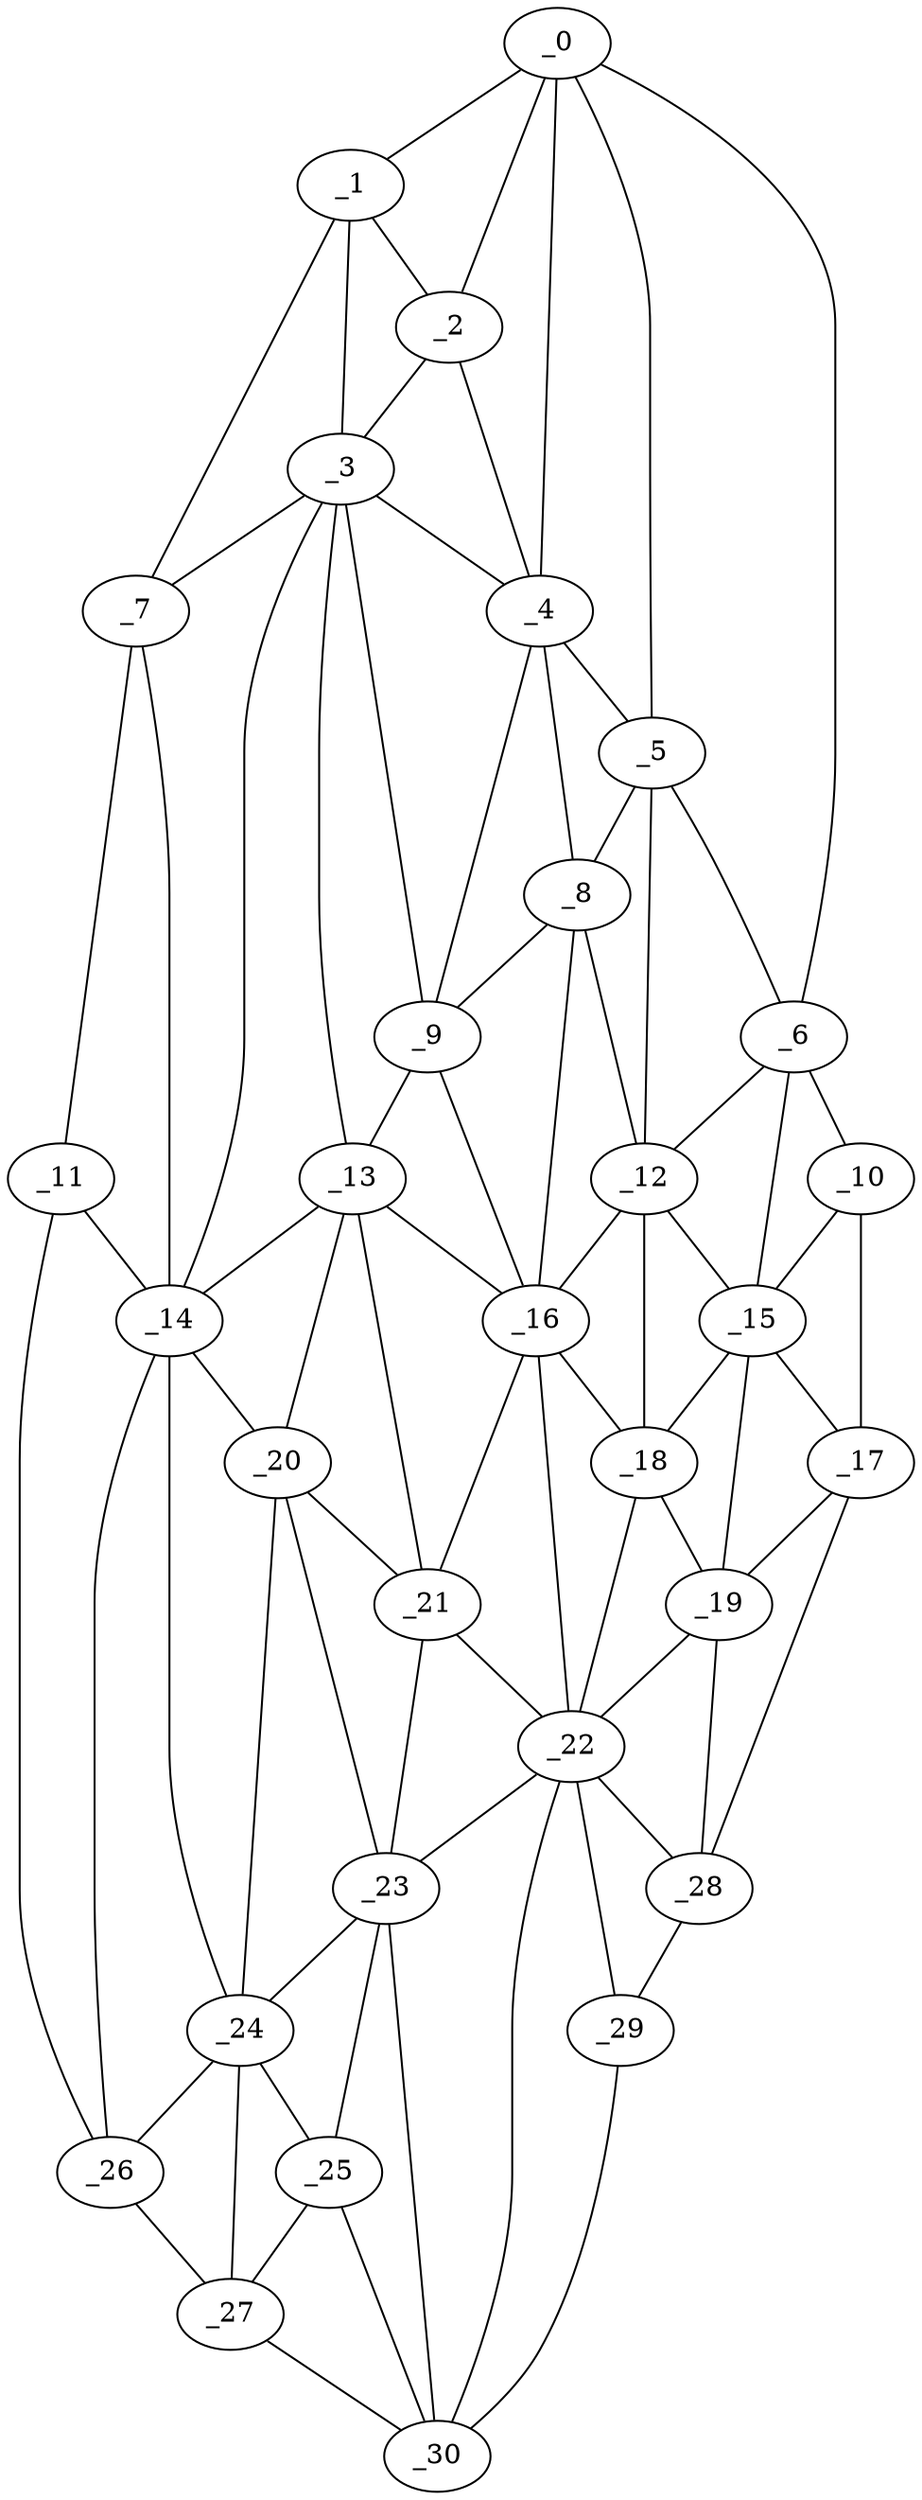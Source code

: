 graph "obj58__15.gxl" {
	_0	 [x=16,
		y=65];
	_1	 [x=26,
		y=16];
	_0 -- _1	 [valence=1];
	_2	 [x=27,
		y=43];
	_0 -- _2	 [valence=1];
	_4	 [x=35,
		y=48];
	_0 -- _4	 [valence=2];
	_5	 [x=35,
		y=73];
	_0 -- _5	 [valence=2];
	_6	 [x=40,
		y=93];
	_0 -- _6	 [valence=1];
	_1 -- _2	 [valence=1];
	_3	 [x=35,
		y=29];
	_1 -- _3	 [valence=2];
	_7	 [x=43,
		y=8];
	_1 -- _7	 [valence=1];
	_2 -- _3	 [valence=2];
	_2 -- _4	 [valence=2];
	_3 -- _4	 [valence=1];
	_3 -- _7	 [valence=1];
	_9	 [x=50,
		y=49];
	_3 -- _9	 [valence=2];
	_13	 [x=54,
		y=48];
	_3 -- _13	 [valence=1];
	_14	 [x=56,
		y=16];
	_3 -- _14	 [valence=2];
	_4 -- _5	 [valence=2];
	_8	 [x=44,
		y=63];
	_4 -- _8	 [valence=1];
	_4 -- _9	 [valence=2];
	_5 -- _6	 [valence=2];
	_5 -- _8	 [valence=2];
	_12	 [x=51,
		y=70];
	_5 -- _12	 [valence=1];
	_10	 [x=50,
		y=99];
	_6 -- _10	 [valence=1];
	_6 -- _12	 [valence=2];
	_15	 [x=56,
		y=94];
	_6 -- _15	 [valence=1];
	_11	 [x=51,
		y=7];
	_7 -- _11	 [valence=1];
	_7 -- _14	 [valence=2];
	_8 -- _9	 [valence=2];
	_8 -- _12	 [valence=2];
	_16	 [x=58,
		y=67];
	_8 -- _16	 [valence=2];
	_9 -- _13	 [valence=1];
	_9 -- _16	 [valence=2];
	_10 -- _15	 [valence=2];
	_17	 [x=66,
		y=100];
	_10 -- _17	 [valence=1];
	_11 -- _14	 [valence=2];
	_26	 [x=100,
		y=11];
	_11 -- _26	 [valence=1];
	_12 -- _15	 [valence=1];
	_12 -- _16	 [valence=2];
	_18	 [x=67,
		y=72];
	_12 -- _18	 [valence=2];
	_13 -- _14	 [valence=2];
	_13 -- _16	 [valence=2];
	_20	 [x=73,
		y=40];
	_13 -- _20	 [valence=2];
	_21	 [x=73,
		y=48];
	_13 -- _21	 [valence=2];
	_14 -- _20	 [valence=2];
	_24	 [x=94,
		y=28];
	_14 -- _24	 [valence=1];
	_14 -- _26	 [valence=2];
	_15 -- _17	 [valence=1];
	_15 -- _18	 [valence=2];
	_19	 [x=70,
		y=76];
	_15 -- _19	 [valence=1];
	_16 -- _18	 [valence=1];
	_16 -- _21	 [valence=2];
	_22	 [x=78,
		y=66];
	_16 -- _22	 [valence=2];
	_17 -- _19	 [valence=2];
	_28	 [x=107,
		y=98];
	_17 -- _28	 [valence=1];
	_18 -- _19	 [valence=2];
	_18 -- _22	 [valence=2];
	_19 -- _22	 [valence=2];
	_19 -- _28	 [valence=2];
	_20 -- _21	 [valence=2];
	_23	 [x=92,
		y=46];
	_20 -- _23	 [valence=1];
	_20 -- _24	 [valence=2];
	_21 -- _22	 [valence=2];
	_21 -- _23	 [valence=1];
	_22 -- _23	 [valence=2];
	_22 -- _28	 [valence=2];
	_29	 [x=115,
		y=81];
	_22 -- _29	 [valence=2];
	_30	 [x=116,
		y=62];
	_22 -- _30	 [valence=2];
	_23 -- _24	 [valence=2];
	_25	 [x=98,
		y=40];
	_23 -- _25	 [valence=2];
	_23 -- _30	 [valence=2];
	_24 -- _25	 [valence=1];
	_24 -- _26	 [valence=2];
	_27	 [x=102,
		y=16];
	_24 -- _27	 [valence=2];
	_25 -- _27	 [valence=2];
	_25 -- _30	 [valence=1];
	_26 -- _27	 [valence=1];
	_27 -- _30	 [valence=1];
	_28 -- _29	 [valence=1];
	_29 -- _30	 [valence=1];
}
